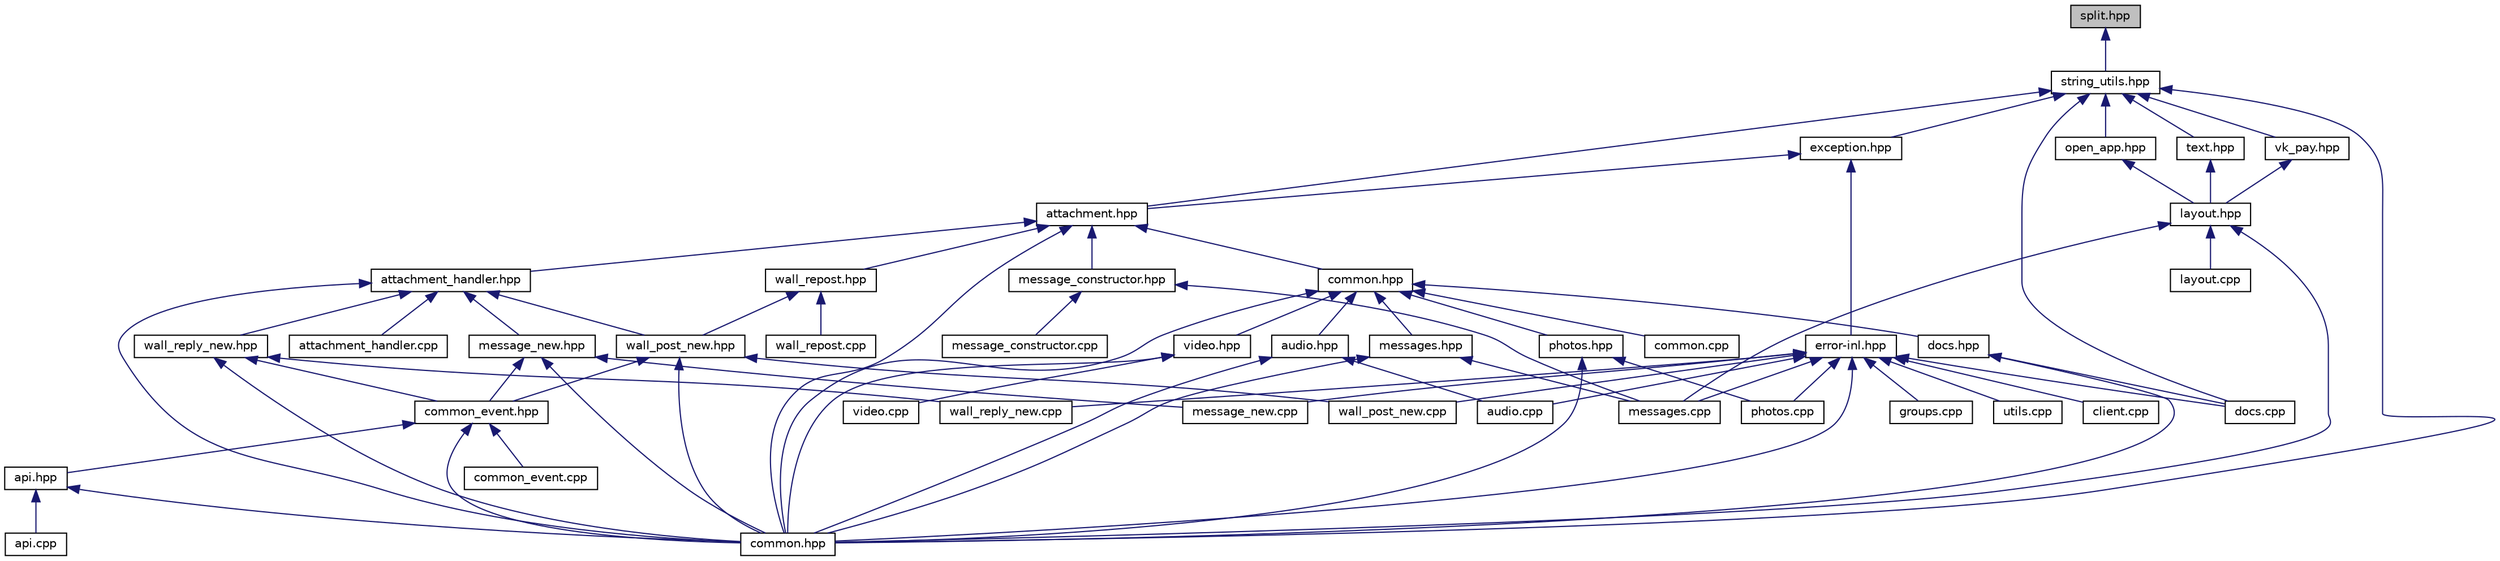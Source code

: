 digraph "split.hpp"
{
 // LATEX_PDF_SIZE
  edge [fontname="Helvetica",fontsize="10",labelfontname="Helvetica",labelfontsize="10"];
  node [fontname="Helvetica",fontsize="10",shape=record];
  Node1 [label="split.hpp",height=0.2,width=0.4,color="black", fillcolor="grey75", style="filled", fontcolor="black",tooltip=" "];
  Node1 -> Node2 [dir="back",color="midnightblue",fontsize="10",style="solid",fontname="Helvetica"];
  Node2 [label="string_utils.hpp",height=0.2,width=0.4,color="black", fillcolor="white", style="filled",URL="$string__utils_8hpp.html",tooltip=" "];
  Node2 -> Node3 [dir="back",color="midnightblue",fontsize="10",style="solid",fontname="Helvetica"];
  Node3 [label="attachment.hpp",height=0.2,width=0.4,color="black", fillcolor="white", style="filled",URL="$attachment_8hpp.html",tooltip=" "];
  Node3 -> Node4 [dir="back",color="midnightblue",fontsize="10",style="solid",fontname="Helvetica"];
  Node4 [label="common.hpp",height=0.2,width=0.4,color="black", fillcolor="white", style="filled",URL="$common_8hpp.html",tooltip=" "];
  Node3 -> Node5 [dir="back",color="midnightblue",fontsize="10",style="solid",fontname="Helvetica"];
  Node5 [label="common.hpp",height=0.2,width=0.4,color="black", fillcolor="white", style="filled",URL="$document_2common_8hpp.html",tooltip=" "];
  Node5 -> Node4 [dir="back",color="midnightblue",fontsize="10",style="solid",fontname="Helvetica"];
  Node5 -> Node6 [dir="back",color="midnightblue",fontsize="10",style="solid",fontname="Helvetica"];
  Node6 [label="audio.hpp",height=0.2,width=0.4,color="black", fillcolor="white", style="filled",URL="$audio_8hpp.html",tooltip=" "];
  Node6 -> Node4 [dir="back",color="midnightblue",fontsize="10",style="solid",fontname="Helvetica"];
  Node6 -> Node7 [dir="back",color="midnightblue",fontsize="10",style="solid",fontname="Helvetica"];
  Node7 [label="audio.cpp",height=0.2,width=0.4,color="black", fillcolor="white", style="filled",URL="$audio_8cpp.html",tooltip=" "];
  Node5 -> Node8 [dir="back",color="midnightblue",fontsize="10",style="solid",fontname="Helvetica"];
  Node8 [label="docs.hpp",height=0.2,width=0.4,color="black", fillcolor="white", style="filled",URL="$docs_8hpp.html",tooltip=" "];
  Node8 -> Node4 [dir="back",color="midnightblue",fontsize="10",style="solid",fontname="Helvetica"];
  Node8 -> Node9 [dir="back",color="midnightblue",fontsize="10",style="solid",fontname="Helvetica"];
  Node9 [label="docs.cpp",height=0.2,width=0.4,color="black", fillcolor="white", style="filled",URL="$docs_8cpp.html",tooltip=" "];
  Node5 -> Node10 [dir="back",color="midnightblue",fontsize="10",style="solid",fontname="Helvetica"];
  Node10 [label="messages.hpp",height=0.2,width=0.4,color="black", fillcolor="white", style="filled",URL="$messages_8hpp.html",tooltip=" "];
  Node10 -> Node4 [dir="back",color="midnightblue",fontsize="10",style="solid",fontname="Helvetica"];
  Node10 -> Node11 [dir="back",color="midnightblue",fontsize="10",style="solid",fontname="Helvetica"];
  Node11 [label="messages.cpp",height=0.2,width=0.4,color="black", fillcolor="white", style="filled",URL="$messages_8cpp.html",tooltip=" "];
  Node5 -> Node12 [dir="back",color="midnightblue",fontsize="10",style="solid",fontname="Helvetica"];
  Node12 [label="photos.hpp",height=0.2,width=0.4,color="black", fillcolor="white", style="filled",URL="$photos_8hpp.html",tooltip=" "];
  Node12 -> Node4 [dir="back",color="midnightblue",fontsize="10",style="solid",fontname="Helvetica"];
  Node12 -> Node13 [dir="back",color="midnightblue",fontsize="10",style="solid",fontname="Helvetica"];
  Node13 [label="photos.cpp",height=0.2,width=0.4,color="black", fillcolor="white", style="filled",URL="$photos_8cpp.html",tooltip=" "];
  Node5 -> Node14 [dir="back",color="midnightblue",fontsize="10",style="solid",fontname="Helvetica"];
  Node14 [label="video.hpp",height=0.2,width=0.4,color="black", fillcolor="white", style="filled",URL="$video_8hpp.html",tooltip=" "];
  Node14 -> Node4 [dir="back",color="midnightblue",fontsize="10",style="solid",fontname="Helvetica"];
  Node14 -> Node15 [dir="back",color="midnightblue",fontsize="10",style="solid",fontname="Helvetica"];
  Node15 [label="video.cpp",height=0.2,width=0.4,color="black", fillcolor="white", style="filled",URL="$video_8cpp.html",tooltip=" "];
  Node5 -> Node16 [dir="back",color="midnightblue",fontsize="10",style="solid",fontname="Helvetica"];
  Node16 [label="common.cpp",height=0.2,width=0.4,color="black", fillcolor="white", style="filled",URL="$common_8cpp.html",tooltip=" "];
  Node3 -> Node17 [dir="back",color="midnightblue",fontsize="10",style="solid",fontname="Helvetica"];
  Node17 [label="attachment_handler.hpp",height=0.2,width=0.4,color="black", fillcolor="white", style="filled",URL="$attachment__handler_8hpp.html",tooltip=" "];
  Node17 -> Node4 [dir="back",color="midnightblue",fontsize="10",style="solid",fontname="Helvetica"];
  Node17 -> Node18 [dir="back",color="midnightblue",fontsize="10",style="solid",fontname="Helvetica"];
  Node18 [label="message_new.hpp",height=0.2,width=0.4,color="black", fillcolor="white", style="filled",URL="$message__new_8hpp.html",tooltip=" "];
  Node18 -> Node4 [dir="back",color="midnightblue",fontsize="10",style="solid",fontname="Helvetica"];
  Node18 -> Node19 [dir="back",color="midnightblue",fontsize="10",style="solid",fontname="Helvetica"];
  Node19 [label="common_event.hpp",height=0.2,width=0.4,color="black", fillcolor="white", style="filled",URL="$common__event_8hpp.html",tooltip=" "];
  Node19 -> Node4 [dir="back",color="midnightblue",fontsize="10",style="solid",fontname="Helvetica"];
  Node19 -> Node20 [dir="back",color="midnightblue",fontsize="10",style="solid",fontname="Helvetica"];
  Node20 [label="api.hpp",height=0.2,width=0.4,color="black", fillcolor="white", style="filled",URL="$api_8hpp.html",tooltip=" "];
  Node20 -> Node4 [dir="back",color="midnightblue",fontsize="10",style="solid",fontname="Helvetica"];
  Node20 -> Node21 [dir="back",color="midnightblue",fontsize="10",style="solid",fontname="Helvetica"];
  Node21 [label="api.cpp",height=0.2,width=0.4,color="black", fillcolor="white", style="filled",URL="$api_8cpp.html",tooltip=" "];
  Node19 -> Node22 [dir="back",color="midnightblue",fontsize="10",style="solid",fontname="Helvetica"];
  Node22 [label="common_event.cpp",height=0.2,width=0.4,color="black", fillcolor="white", style="filled",URL="$common__event_8cpp.html",tooltip=" "];
  Node18 -> Node23 [dir="back",color="midnightblue",fontsize="10",style="solid",fontname="Helvetica"];
  Node23 [label="message_new.cpp",height=0.2,width=0.4,color="black", fillcolor="white", style="filled",URL="$message__new_8cpp.html",tooltip=" "];
  Node17 -> Node24 [dir="back",color="midnightblue",fontsize="10",style="solid",fontname="Helvetica"];
  Node24 [label="wall_post_new.hpp",height=0.2,width=0.4,color="black", fillcolor="white", style="filled",URL="$wall__post__new_8hpp.html",tooltip=" "];
  Node24 -> Node4 [dir="back",color="midnightblue",fontsize="10",style="solid",fontname="Helvetica"];
  Node24 -> Node19 [dir="back",color="midnightblue",fontsize="10",style="solid",fontname="Helvetica"];
  Node24 -> Node25 [dir="back",color="midnightblue",fontsize="10",style="solid",fontname="Helvetica"];
  Node25 [label="wall_post_new.cpp",height=0.2,width=0.4,color="black", fillcolor="white", style="filled",URL="$wall__post__new_8cpp.html",tooltip=" "];
  Node17 -> Node26 [dir="back",color="midnightblue",fontsize="10",style="solid",fontname="Helvetica"];
  Node26 [label="wall_reply_new.hpp",height=0.2,width=0.4,color="black", fillcolor="white", style="filled",URL="$wall__reply__new_8hpp.html",tooltip=" "];
  Node26 -> Node4 [dir="back",color="midnightblue",fontsize="10",style="solid",fontname="Helvetica"];
  Node26 -> Node19 [dir="back",color="midnightblue",fontsize="10",style="solid",fontname="Helvetica"];
  Node26 -> Node27 [dir="back",color="midnightblue",fontsize="10",style="solid",fontname="Helvetica"];
  Node27 [label="wall_reply_new.cpp",height=0.2,width=0.4,color="black", fillcolor="white", style="filled",URL="$wall__reply__new_8cpp.html",tooltip=" "];
  Node17 -> Node28 [dir="back",color="midnightblue",fontsize="10",style="solid",fontname="Helvetica"];
  Node28 [label="attachment_handler.cpp",height=0.2,width=0.4,color="black", fillcolor="white", style="filled",URL="$attachment__handler_8cpp.html",tooltip=" "];
  Node3 -> Node29 [dir="back",color="midnightblue",fontsize="10",style="solid",fontname="Helvetica"];
  Node29 [label="wall_repost.hpp",height=0.2,width=0.4,color="black", fillcolor="white", style="filled",URL="$wall__repost_8hpp.html",tooltip=" "];
  Node29 -> Node24 [dir="back",color="midnightblue",fontsize="10",style="solid",fontname="Helvetica"];
  Node29 -> Node30 [dir="back",color="midnightblue",fontsize="10",style="solid",fontname="Helvetica"];
  Node30 [label="wall_repost.cpp",height=0.2,width=0.4,color="black", fillcolor="white", style="filled",URL="$wall__repost_8cpp.html",tooltip=" "];
  Node3 -> Node31 [dir="back",color="midnightblue",fontsize="10",style="solid",fontname="Helvetica"];
  Node31 [label="message_constructor.hpp",height=0.2,width=0.4,color="black", fillcolor="white", style="filled",URL="$message__constructor_8hpp.html",tooltip=" "];
  Node31 -> Node11 [dir="back",color="midnightblue",fontsize="10",style="solid",fontname="Helvetica"];
  Node31 -> Node32 [dir="back",color="midnightblue",fontsize="10",style="solid",fontname="Helvetica"];
  Node32 [label="message_constructor.cpp",height=0.2,width=0.4,color="black", fillcolor="white", style="filled",URL="$message__constructor_8cpp.html",tooltip=" "];
  Node2 -> Node4 [dir="back",color="midnightblue",fontsize="10",style="solid",fontname="Helvetica"];
  Node2 -> Node33 [dir="back",color="midnightblue",fontsize="10",style="solid",fontname="Helvetica"];
  Node33 [label="exception.hpp",height=0.2,width=0.4,color="black", fillcolor="white", style="filled",URL="$exception_8hpp.html",tooltip=" "];
  Node33 -> Node3 [dir="back",color="midnightblue",fontsize="10",style="solid",fontname="Helvetica"];
  Node33 -> Node34 [dir="back",color="midnightblue",fontsize="10",style="solid",fontname="Helvetica"];
  Node34 [label="error-inl.hpp",height=0.2,width=0.4,color="black", fillcolor="white", style="filled",URL="$error-inl_8hpp.html",tooltip=" "];
  Node34 -> Node4 [dir="back",color="midnightblue",fontsize="10",style="solid",fontname="Helvetica"];
  Node34 -> Node23 [dir="back",color="midnightblue",fontsize="10",style="solid",fontname="Helvetica"];
  Node34 -> Node25 [dir="back",color="midnightblue",fontsize="10",style="solid",fontname="Helvetica"];
  Node34 -> Node27 [dir="back",color="midnightblue",fontsize="10",style="solid",fontname="Helvetica"];
  Node34 -> Node7 [dir="back",color="midnightblue",fontsize="10",style="solid",fontname="Helvetica"];
  Node34 -> Node9 [dir="back",color="midnightblue",fontsize="10",style="solid",fontname="Helvetica"];
  Node34 -> Node35 [dir="back",color="midnightblue",fontsize="10",style="solid",fontname="Helvetica"];
  Node35 [label="groups.cpp",height=0.2,width=0.4,color="black", fillcolor="white", style="filled",URL="$groups_8cpp.html",tooltip=" "];
  Node34 -> Node11 [dir="back",color="midnightblue",fontsize="10",style="solid",fontname="Helvetica"];
  Node34 -> Node13 [dir="back",color="midnightblue",fontsize="10",style="solid",fontname="Helvetica"];
  Node34 -> Node36 [dir="back",color="midnightblue",fontsize="10",style="solid",fontname="Helvetica"];
  Node36 [label="utils.cpp",height=0.2,width=0.4,color="black", fillcolor="white", style="filled",URL="$utils_8cpp.html",tooltip=" "];
  Node34 -> Node37 [dir="back",color="midnightblue",fontsize="10",style="solid",fontname="Helvetica"];
  Node37 [label="client.cpp",height=0.2,width=0.4,color="black", fillcolor="white", style="filled",URL="$client_8cpp.html",tooltip=" "];
  Node2 -> Node38 [dir="back",color="midnightblue",fontsize="10",style="solid",fontname="Helvetica"];
  Node38 [label="open_app.hpp",height=0.2,width=0.4,color="black", fillcolor="white", style="filled",URL="$open__app_8hpp.html",tooltip=" "];
  Node38 -> Node39 [dir="back",color="midnightblue",fontsize="10",style="solid",fontname="Helvetica"];
  Node39 [label="layout.hpp",height=0.2,width=0.4,color="black", fillcolor="white", style="filled",URL="$layout_8hpp.html",tooltip=" "];
  Node39 -> Node4 [dir="back",color="midnightblue",fontsize="10",style="solid",fontname="Helvetica"];
  Node39 -> Node40 [dir="back",color="midnightblue",fontsize="10",style="solid",fontname="Helvetica"];
  Node40 [label="layout.cpp",height=0.2,width=0.4,color="black", fillcolor="white", style="filled",URL="$layout_8cpp.html",tooltip=" "];
  Node39 -> Node11 [dir="back",color="midnightblue",fontsize="10",style="solid",fontname="Helvetica"];
  Node2 -> Node41 [dir="back",color="midnightblue",fontsize="10",style="solid",fontname="Helvetica"];
  Node41 [label="text.hpp",height=0.2,width=0.4,color="black", fillcolor="white", style="filled",URL="$text_8hpp.html",tooltip=" "];
  Node41 -> Node39 [dir="back",color="midnightblue",fontsize="10",style="solid",fontname="Helvetica"];
  Node2 -> Node42 [dir="back",color="midnightblue",fontsize="10",style="solid",fontname="Helvetica"];
  Node42 [label="vk_pay.hpp",height=0.2,width=0.4,color="black", fillcolor="white", style="filled",URL="$vk__pay_8hpp.html",tooltip=" "];
  Node42 -> Node39 [dir="back",color="midnightblue",fontsize="10",style="solid",fontname="Helvetica"];
  Node2 -> Node9 [dir="back",color="midnightblue",fontsize="10",style="solid",fontname="Helvetica"];
}
